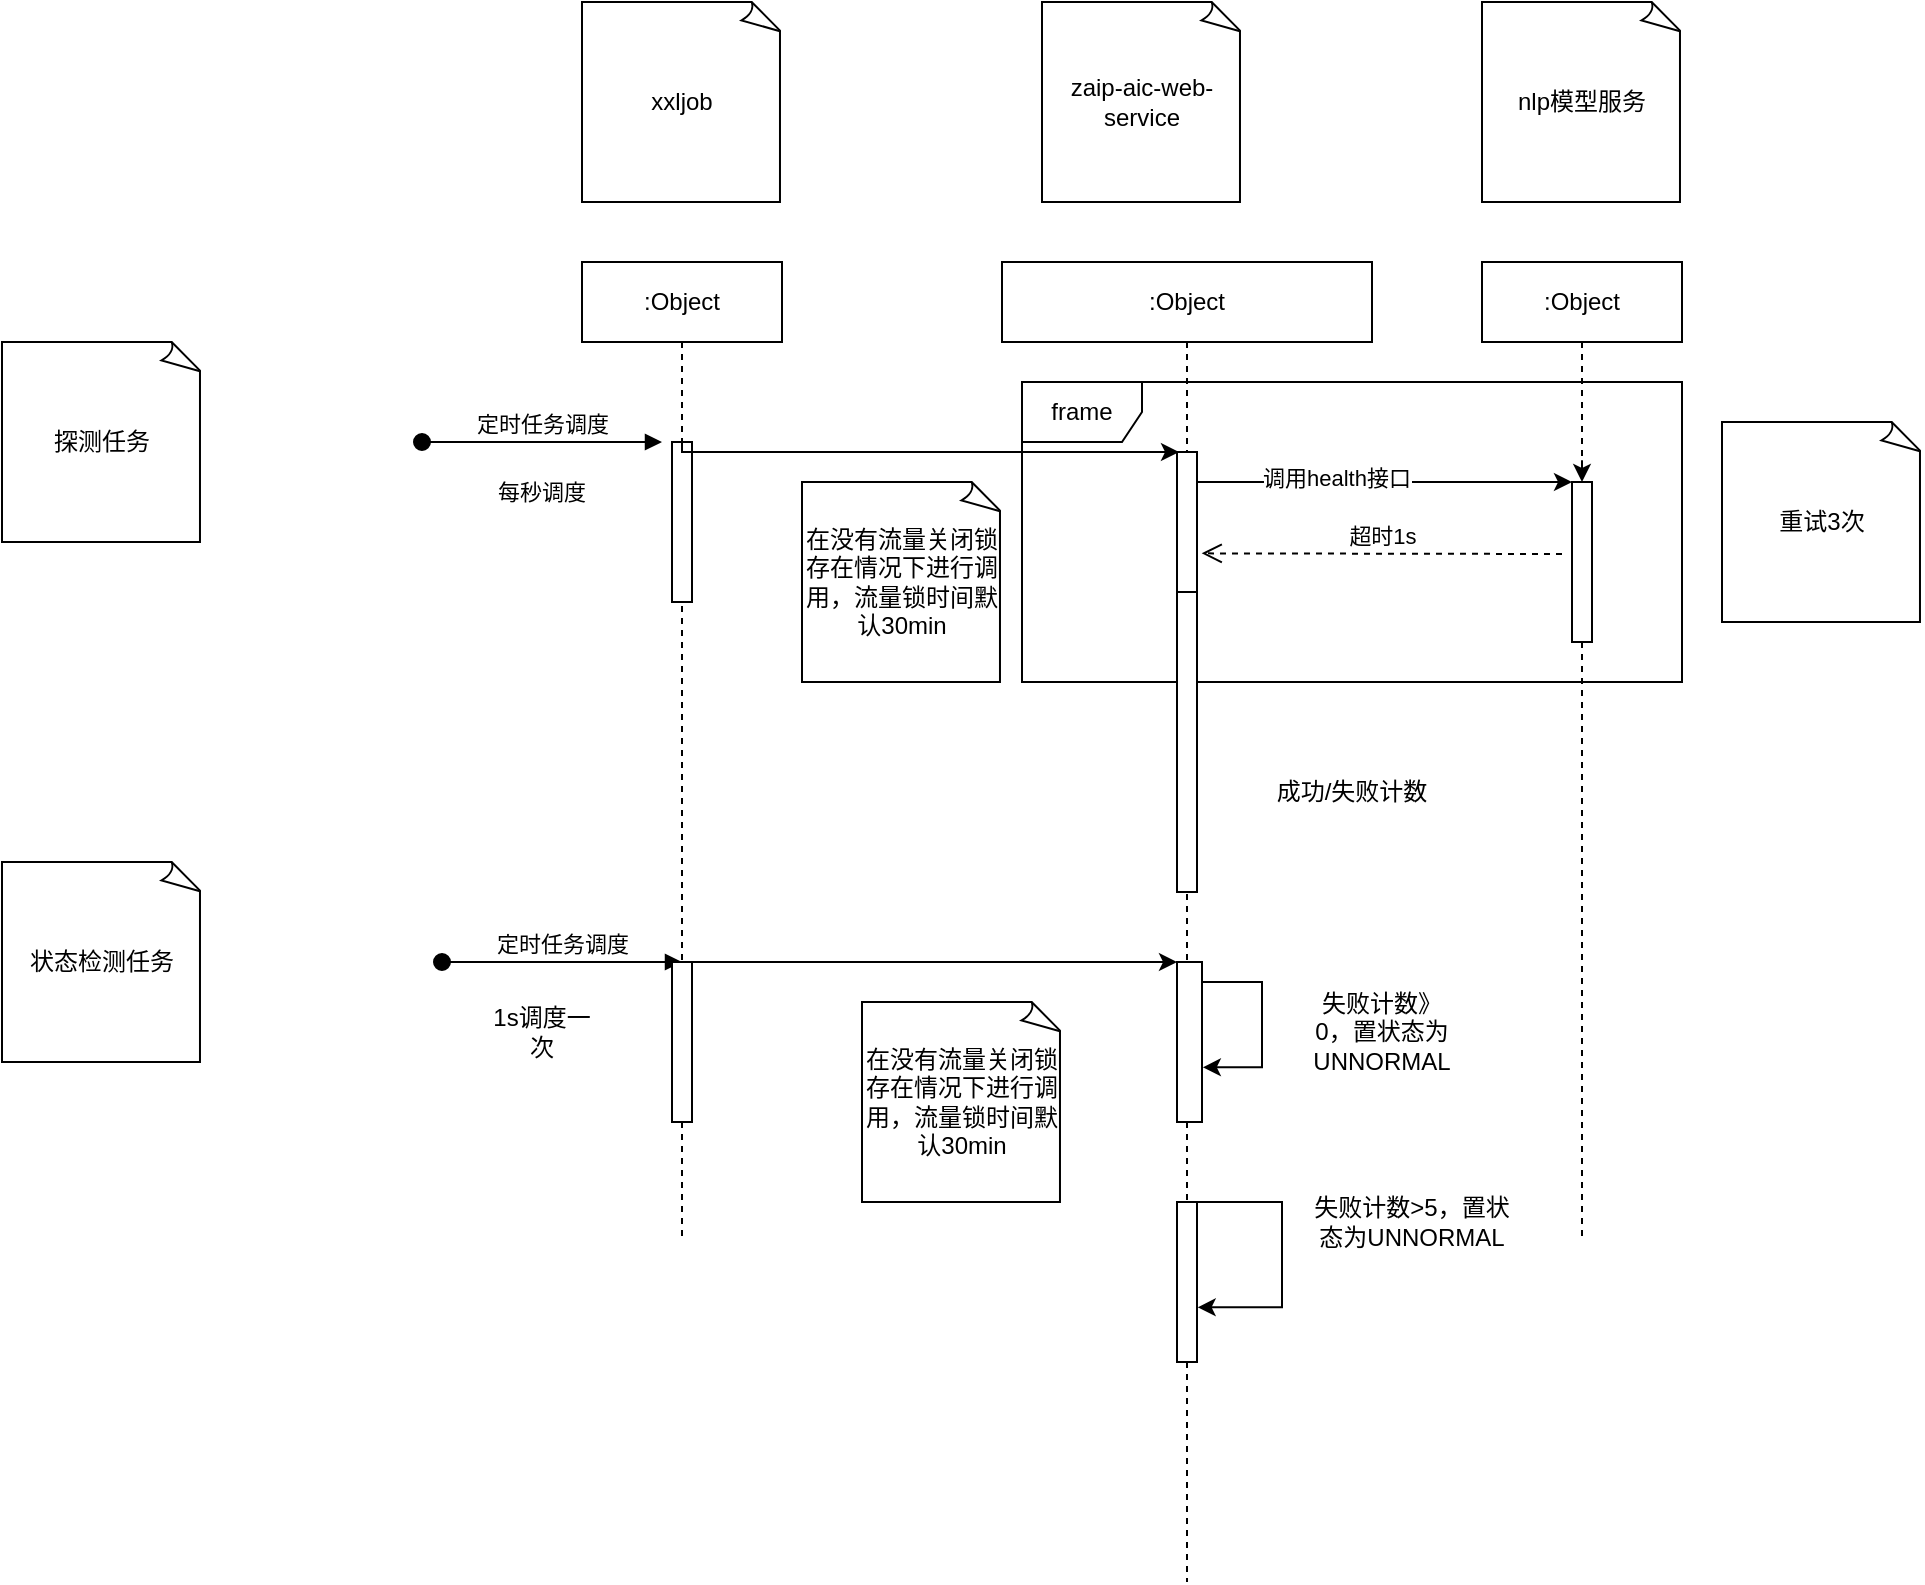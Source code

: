 <mxfile version="20.3.0" type="github">
  <diagram name="Page-1" id="13e1069c-82ec-6db2-03f1-153e76fe0fe0">
    <mxGraphModel dx="1882" dy="1262" grid="1" gridSize="10" guides="1" tooltips="1" connect="1" arrows="1" fold="1" page="1" pageScale="1" pageWidth="1100" pageHeight="850" background="none" math="0" shadow="0">
      <root>
        <mxCell id="0" />
        <mxCell id="1" parent="0" />
        <mxCell id="0QG6ZbSnmFtCP5YNF4mJ-18" value="frame" style="shape=umlFrame;whiteSpace=wrap;html=1;" vertex="1" parent="1">
          <mxGeometry x="480" y="-280" width="330" height="150" as="geometry" />
        </mxCell>
        <mxCell id="0QG6ZbSnmFtCP5YNF4mJ-2" value=":Object" style="shape=umlLifeline;perimeter=lifelinePerimeter;whiteSpace=wrap;html=1;container=1;collapsible=0;recursiveResize=0;outlineConnect=0;" vertex="1" parent="1">
          <mxGeometry x="260" y="-340" width="100" height="490" as="geometry" />
        </mxCell>
        <mxCell id="0QG6ZbSnmFtCP5YNF4mJ-11" value="" style="html=1;points=[];perimeter=orthogonalPerimeter;" vertex="1" parent="0QG6ZbSnmFtCP5YNF4mJ-2">
          <mxGeometry x="45" y="90" width="10" height="80" as="geometry" />
        </mxCell>
        <mxCell id="0QG6ZbSnmFtCP5YNF4mJ-25" value="定时任务调度" style="html=1;verticalAlign=bottom;startArrow=oval;startFill=1;endArrow=block;startSize=8;rounded=0;" edge="1" parent="0QG6ZbSnmFtCP5YNF4mJ-2">
          <mxGeometry width="60" relative="1" as="geometry">
            <mxPoint x="-70" y="350" as="sourcePoint" />
            <mxPoint x="50" y="350" as="targetPoint" />
          </mxGeometry>
        </mxCell>
        <mxCell id="0QG6ZbSnmFtCP5YNF4mJ-29" value="" style="html=1;points=[];perimeter=orthogonalPerimeter;" vertex="1" parent="0QG6ZbSnmFtCP5YNF4mJ-2">
          <mxGeometry x="45" y="350" width="10" height="80" as="geometry" />
        </mxCell>
        <mxCell id="0QG6ZbSnmFtCP5YNF4mJ-3" value=":Object" style="shape=umlLifeline;perimeter=lifelinePerimeter;whiteSpace=wrap;html=1;container=1;collapsible=0;recursiveResize=0;outlineConnect=0;" vertex="1" parent="1">
          <mxGeometry x="470" y="-340" width="185" height="660" as="geometry" />
        </mxCell>
        <mxCell id="0QG6ZbSnmFtCP5YNF4mJ-13" value="" style="html=1;points=[];perimeter=orthogonalPerimeter;" vertex="1" parent="0QG6ZbSnmFtCP5YNF4mJ-3">
          <mxGeometry x="87.5" y="95" width="10" height="70" as="geometry" />
        </mxCell>
        <mxCell id="0QG6ZbSnmFtCP5YNF4mJ-20" value="" style="html=1;points=[];perimeter=orthogonalPerimeter;" vertex="1" parent="0QG6ZbSnmFtCP5YNF4mJ-3">
          <mxGeometry x="87.5" y="165" width="10" height="150" as="geometry" />
        </mxCell>
        <mxCell id="0QG6ZbSnmFtCP5YNF4mJ-21" style="edgeStyle=orthogonalEdgeStyle;rounded=0;orthogonalLoop=1;jettySize=auto;html=1;" edge="1" parent="0QG6ZbSnmFtCP5YNF4mJ-3" source="0QG6ZbSnmFtCP5YNF4mJ-20" target="0QG6ZbSnmFtCP5YNF4mJ-20">
          <mxGeometry relative="1" as="geometry">
            <Array as="points">
              <mxPoint x="90" y="230" />
              <mxPoint x="90" y="290" />
            </Array>
          </mxGeometry>
        </mxCell>
        <mxCell id="0QG6ZbSnmFtCP5YNF4mJ-30" value="" style="html=1;points=[];perimeter=orthogonalPerimeter;" vertex="1" parent="0QG6ZbSnmFtCP5YNF4mJ-3">
          <mxGeometry x="87.5" y="350" width="12.5" height="80" as="geometry" />
        </mxCell>
        <mxCell id="0QG6ZbSnmFtCP5YNF4mJ-34" style="edgeStyle=orthogonalEdgeStyle;rounded=0;orthogonalLoop=1;jettySize=auto;html=1;entryX=1.033;entryY=0.658;entryDx=0;entryDy=0;entryPerimeter=0;" edge="1" parent="0QG6ZbSnmFtCP5YNF4mJ-3" source="0QG6ZbSnmFtCP5YNF4mJ-30" target="0QG6ZbSnmFtCP5YNF4mJ-30">
          <mxGeometry relative="1" as="geometry">
            <Array as="points">
              <mxPoint x="130" y="360" />
              <mxPoint x="130" y="403" />
            </Array>
          </mxGeometry>
        </mxCell>
        <mxCell id="0QG6ZbSnmFtCP5YNF4mJ-36" value="" style="html=1;points=[];perimeter=orthogonalPerimeter;" vertex="1" parent="0QG6ZbSnmFtCP5YNF4mJ-3">
          <mxGeometry x="87.5" y="470" width="10" height="80" as="geometry" />
        </mxCell>
        <mxCell id="0QG6ZbSnmFtCP5YNF4mJ-37" style="edgeStyle=orthogonalEdgeStyle;rounded=0;orthogonalLoop=1;jettySize=auto;html=1;entryX=1.033;entryY=0.658;entryDx=0;entryDy=0;entryPerimeter=0;" edge="1" parent="0QG6ZbSnmFtCP5YNF4mJ-3" source="0QG6ZbSnmFtCP5YNF4mJ-36" target="0QG6ZbSnmFtCP5YNF4mJ-36">
          <mxGeometry relative="1" as="geometry">
            <Array as="points">
              <mxPoint x="140" y="470" />
              <mxPoint x="140" y="523" />
            </Array>
          </mxGeometry>
        </mxCell>
        <mxCell id="0QG6ZbSnmFtCP5YNF4mJ-4" value="xxljob" style="whiteSpace=wrap;html=1;shape=mxgraph.basic.document" vertex="1" parent="1">
          <mxGeometry x="260" y="-470" width="100" height="100" as="geometry" />
        </mxCell>
        <mxCell id="0QG6ZbSnmFtCP5YNF4mJ-5" value="zaip-aic-web-service" style="whiteSpace=wrap;html=1;shape=mxgraph.basic.document" vertex="1" parent="1">
          <mxGeometry x="490" y="-470" width="100" height="100" as="geometry" />
        </mxCell>
        <mxCell id="0QG6ZbSnmFtCP5YNF4mJ-6" value="nlp模型服务" style="whiteSpace=wrap;html=1;shape=mxgraph.basic.document" vertex="1" parent="1">
          <mxGeometry x="710" y="-470" width="100" height="100" as="geometry" />
        </mxCell>
        <mxCell id="0QG6ZbSnmFtCP5YNF4mJ-7" value=":Object" style="shape=umlLifeline;perimeter=lifelinePerimeter;whiteSpace=wrap;html=1;container=1;collapsible=0;recursiveResize=0;outlineConnect=0;" vertex="1" parent="1">
          <mxGeometry x="710" y="-340" width="100" height="490" as="geometry" />
        </mxCell>
        <mxCell id="0QG6ZbSnmFtCP5YNF4mJ-17" value="" style="html=1;points=[];perimeter=orthogonalPerimeter;" vertex="1" parent="0QG6ZbSnmFtCP5YNF4mJ-7">
          <mxGeometry x="45" y="110" width="10" height="80" as="geometry" />
        </mxCell>
        <mxCell id="0QG6ZbSnmFtCP5YNF4mJ-12" value="" style="edgeStyle=orthogonalEdgeStyle;rounded=0;orthogonalLoop=1;jettySize=auto;html=1;exitX=0.5;exitY=0;exitDx=0;exitDy=0;exitPerimeter=0;entryX=0.1;entryY=0;entryDx=0;entryDy=0;entryPerimeter=0;" edge="1" parent="1" source="0QG6ZbSnmFtCP5YNF4mJ-11" target="0QG6ZbSnmFtCP5YNF4mJ-13">
          <mxGeometry relative="1" as="geometry">
            <mxPoint x="530" y="-250" as="targetPoint" />
            <Array as="points">
              <mxPoint x="310" y="-245" />
            </Array>
          </mxGeometry>
        </mxCell>
        <mxCell id="0QG6ZbSnmFtCP5YNF4mJ-15" value="" style="edgeStyle=orthogonalEdgeStyle;rounded=0;orthogonalLoop=1;jettySize=auto;html=1;entryX=0.5;entryY=0;entryDx=0;entryDy=0;entryPerimeter=0;startArrow=none;" edge="1" parent="1" source="0QG6ZbSnmFtCP5YNF4mJ-18" target="0QG6ZbSnmFtCP5YNF4mJ-17">
          <mxGeometry relative="1" as="geometry">
            <mxPoint x="750" y="-240" as="targetPoint" />
            <Array as="points">
              <mxPoint x="600" y="-240" />
              <mxPoint x="600" y="-240" />
            </Array>
          </mxGeometry>
        </mxCell>
        <mxCell id="0QG6ZbSnmFtCP5YNF4mJ-16" value="超时1s" style="html=1;verticalAlign=bottom;endArrow=open;dashed=1;endSize=8;rounded=0;entryX=1.233;entryY=0.724;entryDx=0;entryDy=0;entryPerimeter=0;" edge="1" parent="1" target="0QG6ZbSnmFtCP5YNF4mJ-13">
          <mxGeometry relative="1" as="geometry">
            <mxPoint x="750" y="-194" as="sourcePoint" />
            <mxPoint x="550" y="-200" as="targetPoint" />
          </mxGeometry>
        </mxCell>
        <mxCell id="0QG6ZbSnmFtCP5YNF4mJ-19" value="重试3次" style="whiteSpace=wrap;html=1;shape=mxgraph.basic.document" vertex="1" parent="1">
          <mxGeometry x="830" y="-260" width="100" height="100" as="geometry" />
        </mxCell>
        <mxCell id="0QG6ZbSnmFtCP5YNF4mJ-22" value="成功/失败计数" style="text;html=1;strokeColor=none;fillColor=none;align=center;verticalAlign=middle;whiteSpace=wrap;rounded=0;" vertex="1" parent="1">
          <mxGeometry x="590" y="-90" width="110" height="30" as="geometry" />
        </mxCell>
        <mxCell id="0QG6ZbSnmFtCP5YNF4mJ-23" value="定时任务调度" style="html=1;verticalAlign=bottom;startArrow=oval;startFill=1;endArrow=block;startSize=8;rounded=0;" edge="1" parent="1">
          <mxGeometry width="60" relative="1" as="geometry">
            <mxPoint x="180" y="-250" as="sourcePoint" />
            <mxPoint x="300" y="-250" as="targetPoint" />
          </mxGeometry>
        </mxCell>
        <mxCell id="0QG6ZbSnmFtCP5YNF4mJ-24" value="&lt;span style=&quot;font-size: 11px; background-color: rgb(255, 255, 255);&quot;&gt;每秒调度&lt;/span&gt;" style="text;html=1;strokeColor=none;fillColor=none;align=center;verticalAlign=middle;whiteSpace=wrap;rounded=0;" vertex="1" parent="1">
          <mxGeometry x="210" y="-240" width="60" height="30" as="geometry" />
        </mxCell>
        <mxCell id="0QG6ZbSnmFtCP5YNF4mJ-26" value="探测任务" style="whiteSpace=wrap;html=1;shape=mxgraph.basic.document" vertex="1" parent="1">
          <mxGeometry x="-30" y="-300" width="100" height="100" as="geometry" />
        </mxCell>
        <mxCell id="0QG6ZbSnmFtCP5YNF4mJ-27" value="状态检测任务" style="whiteSpace=wrap;html=1;shape=mxgraph.basic.document" vertex="1" parent="1">
          <mxGeometry x="-30" y="-40" width="100" height="100" as="geometry" />
        </mxCell>
        <mxCell id="0QG6ZbSnmFtCP5YNF4mJ-28" value="1s调度一次" style="text;html=1;strokeColor=none;fillColor=none;align=center;verticalAlign=middle;whiteSpace=wrap;rounded=0;" vertex="1" parent="1">
          <mxGeometry x="210" y="30" width="60" height="30" as="geometry" />
        </mxCell>
        <mxCell id="0QG6ZbSnmFtCP5YNF4mJ-31" style="edgeStyle=orthogonalEdgeStyle;rounded=0;orthogonalLoop=1;jettySize=auto;html=1;" edge="1" parent="1" source="0QG6ZbSnmFtCP5YNF4mJ-29" target="0QG6ZbSnmFtCP5YNF4mJ-30">
          <mxGeometry relative="1" as="geometry">
            <Array as="points">
              <mxPoint x="430" y="10" />
              <mxPoint x="430" y="10" />
            </Array>
          </mxGeometry>
        </mxCell>
        <mxCell id="0QG6ZbSnmFtCP5YNF4mJ-32" value="在没有流量关闭锁存在情况下进行调用，流量锁时间默认30min" style="whiteSpace=wrap;html=1;shape=mxgraph.basic.document" vertex="1" parent="1">
          <mxGeometry x="370" y="-230" width="100" height="100" as="geometry" />
        </mxCell>
        <mxCell id="0QG6ZbSnmFtCP5YNF4mJ-33" value="在没有流量关闭锁存在情况下进行调用，流量锁时间默认30min" style="whiteSpace=wrap;html=1;shape=mxgraph.basic.document" vertex="1" parent="1">
          <mxGeometry x="400" y="30" width="100" height="100" as="geometry" />
        </mxCell>
        <mxCell id="0QG6ZbSnmFtCP5YNF4mJ-35" value="失败计数》0，置状态为UNNORMAL" style="text;html=1;strokeColor=none;fillColor=none;align=center;verticalAlign=middle;whiteSpace=wrap;rounded=0;" vertex="1" parent="1">
          <mxGeometry x="630" y="30" width="60" height="30" as="geometry" />
        </mxCell>
        <mxCell id="0QG6ZbSnmFtCP5YNF4mJ-40" style="edgeStyle=orthogonalEdgeStyle;rounded=0;orthogonalLoop=1;jettySize=auto;html=1;" edge="1" parent="1" source="0QG6ZbSnmFtCP5YNF4mJ-13" target="0QG6ZbSnmFtCP5YNF4mJ-17">
          <mxGeometry relative="1" as="geometry">
            <Array as="points">
              <mxPoint x="710" y="-230" />
              <mxPoint x="710" y="-230" />
            </Array>
          </mxGeometry>
        </mxCell>
        <mxCell id="0QG6ZbSnmFtCP5YNF4mJ-41" value="调用health接口" style="edgeLabel;html=1;align=center;verticalAlign=middle;resizable=0;points=[];" vertex="1" connectable="0" parent="0QG6ZbSnmFtCP5YNF4mJ-40">
          <mxGeometry x="-0.262" y="2" relative="1" as="geometry">
            <mxPoint as="offset" />
          </mxGeometry>
        </mxCell>
        <mxCell id="0QG6ZbSnmFtCP5YNF4mJ-38" value="失败计数&amp;gt;5，置状态为UNNORMAL" style="text;html=1;strokeColor=none;fillColor=none;align=center;verticalAlign=middle;whiteSpace=wrap;rounded=0;" vertex="1" parent="1">
          <mxGeometry x="620" y="110" width="110" height="60" as="geometry" />
        </mxCell>
      </root>
    </mxGraphModel>
  </diagram>
</mxfile>
